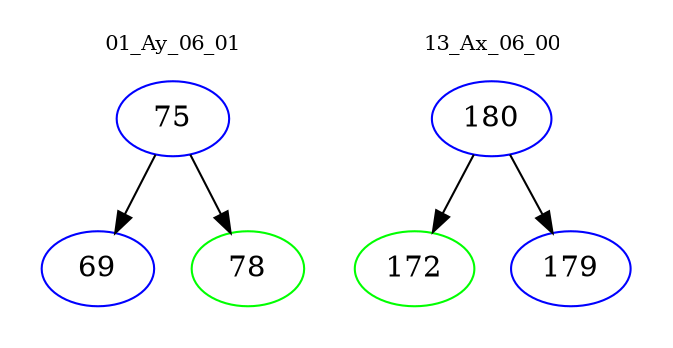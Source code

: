 digraph{
subgraph cluster_0 {
color = white
label = "01_Ay_06_01";
fontsize=10;
T0_75 [label="75", color="blue"]
T0_75 -> T0_69 [color="black"]
T0_69 [label="69", color="blue"]
T0_75 -> T0_78 [color="black"]
T0_78 [label="78", color="green"]
}
subgraph cluster_1 {
color = white
label = "13_Ax_06_00";
fontsize=10;
T1_180 [label="180", color="blue"]
T1_180 -> T1_172 [color="black"]
T1_172 [label="172", color="green"]
T1_180 -> T1_179 [color="black"]
T1_179 [label="179", color="blue"]
}
}

